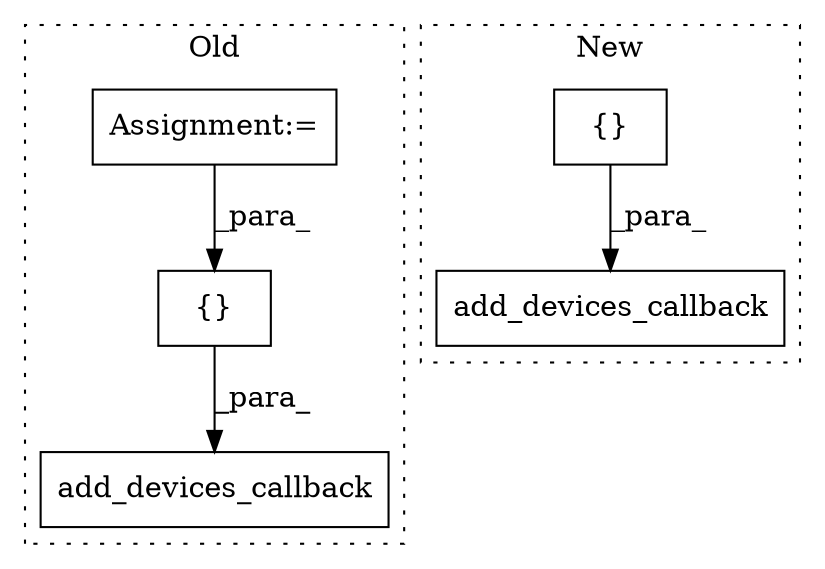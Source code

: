digraph G {
subgraph cluster0 {
1 [label="{}" a="4" s="720,767" l="1,1" shape="box"];
3 [label="add_devices_callback" a="32" s="690,768" l="21,1" shape="box"];
5 [label="Assignment:=" a="7" s="658" l="1" shape="box"];
label = "Old";
style="dotted";
}
subgraph cluster1 {
2 [label="add_devices_callback" a="32" s="1199,1228" l="21,1" shape="box"];
4 [label="{}" a="4" s="617" l="2" shape="box"];
label = "New";
style="dotted";
}
1 -> 3 [label="_para_"];
4 -> 2 [label="_para_"];
5 -> 1 [label="_para_"];
}